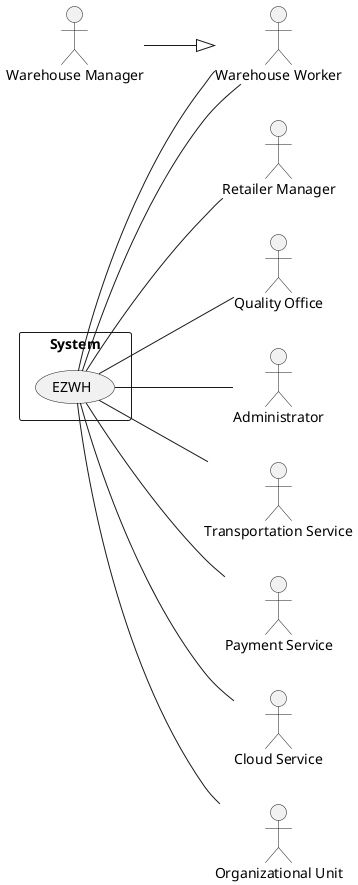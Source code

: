 @startuml ContextDiagram
left to right direction
skinparam packagestyle rect

' Actors
actor "Warehouse Manager" as WarehouseManager
actor "Retailer Manager" as RetailerManager
actor "Quality Office" as QualityOffice
actor "Warehouse Worker" as WarehouseWorker
actor Administrator
actor "Transportation Service" as TransportationService
actor "Payment Service" as PayementService
actor "Cloud Service" as CloudService
actor "Organizational Unit" as OrganizationalUnit

' Associations
WarehouseManager --|> WarehouseWorker
rectangle System{
	(EZWH) -- QualityOffice
	(EZWH) -- TransportationService
	(EZWH) -- PayementService
	(EZWH) -- CloudService
	(EZWH) -- WarehouseWorker
	(EZWH) -- RetailerManager
	(EZWH) -- WarehouseWorker
	(EZWH) -- Administrator
	(EZWH) -- OrganizationalUnit

}
@enduml